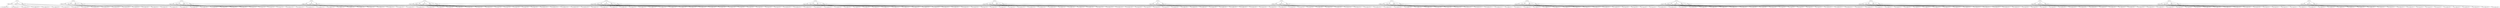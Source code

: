 strict digraph  {
"(0, 2)";
"down__(0, 2)";
"(1, 2)__down__(0, 2)";
"(0, 3)__down__(0, 2)";
"(0, 2)__down__(0, 2)";
"right__(0, 2)";
"(1, 2)__right__(0, 2)";
"(0, 3)__right__(0, 2)";
"(0, 2)__right__(0, 2)";
"stay__(0, 2)";
"(1, 2)__stay__(0, 2)";
"(0, 3)__stay__(0, 2)";
"(0, 2)__stay__(0, 2)";
"(0, 3)";
"down__(0, 3)";
"(1, 3)__down__(0, 3)";
"(0, 2)__down__(0, 3)";
"(0, 4)__down__(0, 3)";
"(0, 3)__down__(0, 3)";
"left__(0, 3)";
"(1, 3)__left__(0, 3)";
"(0, 2)__left__(0, 3)";
"(0, 4)__left__(0, 3)";
"(0, 3)__left__(0, 3)";
"right__(0, 3)";
"(1, 3)__right__(0, 3)";
"(0, 2)__right__(0, 3)";
"(0, 4)__right__(0, 3)";
"(0, 3)__right__(0, 3)";
"stay__(0, 3)";
"(1, 3)__stay__(0, 3)";
"(0, 2)__stay__(0, 3)";
"(0, 4)__stay__(0, 3)";
"(0, 3)__stay__(0, 3)";
"(1, 2)";
"up__(1, 2)";
"(0, 2)__up__(1, 2)";
"(2, 2)__up__(1, 2)";
"(1, 3)__up__(1, 2)";
"(1, 2)__up__(1, 2)";
"down__(1, 2)";
"(0, 2)__down__(1, 2)";
"(2, 2)__down__(1, 2)";
"(1, 3)__down__(1, 2)";
"(1, 2)__down__(1, 2)";
"right__(1, 2)";
"(0, 2)__right__(1, 2)";
"(2, 2)__right__(1, 2)";
"(1, 3)__right__(1, 2)";
"(1, 2)__right__(1, 2)";
"stay__(1, 2)";
"(0, 2)__stay__(1, 2)";
"(2, 2)__stay__(1, 2)";
"(1, 3)__stay__(1, 2)";
"(1, 2)__stay__(1, 2)";
"(0, 4)";
"down__(0, 4)";
"(1, 4)__down__(0, 4)";
"(0, 3)__down__(0, 4)";
"(0, 4)__down__(0, 4)";
"left__(0, 4)";
"(1, 4)__left__(0, 4)";
"(0, 3)__left__(0, 4)";
"(0, 4)__left__(0, 4)";
"stay__(0, 4)";
"(1, 4)__stay__(0, 4)";
"(0, 3)__stay__(0, 4)";
"(0, 4)__stay__(0, 4)";
"(1, 3)";
"up__(1, 3)";
"(0, 3)__up__(1, 3)";
"(2, 3)__up__(1, 3)";
"(1, 2)__up__(1, 3)";
"(1, 4)__up__(1, 3)";
"(1, 3)__up__(1, 3)";
"down__(1, 3)";
"(0, 3)__down__(1, 3)";
"(2, 3)__down__(1, 3)";
"(1, 2)__down__(1, 3)";
"(1, 4)__down__(1, 3)";
"(1, 3)__down__(1, 3)";
"left__(1, 3)";
"(0, 3)__left__(1, 3)";
"(2, 3)__left__(1, 3)";
"(1, 2)__left__(1, 3)";
"(1, 4)__left__(1, 3)";
"(1, 3)__left__(1, 3)";
"right__(1, 3)";
"(0, 3)__right__(1, 3)";
"(2, 3)__right__(1, 3)";
"(1, 2)__right__(1, 3)";
"(1, 4)__right__(1, 3)";
"(1, 3)__right__(1, 3)";
"stay__(1, 3)";
"(0, 3)__stay__(1, 3)";
"(2, 3)__stay__(1, 3)";
"(1, 2)__stay__(1, 3)";
"(1, 4)__stay__(1, 3)";
"(1, 3)__stay__(1, 3)";
"(2, 2)";
"up__(2, 2)";
"(1, 2)__up__(2, 2)";
"(3, 2)__up__(2, 2)";
"(2, 1)__up__(2, 2)";
"(2, 3)__up__(2, 2)";
"(2, 2)__up__(2, 2)";
"down__(2, 2)";
"(1, 2)__down__(2, 2)";
"(3, 2)__down__(2, 2)";
"(2, 1)__down__(2, 2)";
"(2, 3)__down__(2, 2)";
"(2, 2)__down__(2, 2)";
"left__(2, 2)";
"(1, 2)__left__(2, 2)";
"(3, 2)__left__(2, 2)";
"(2, 1)__left__(2, 2)";
"(2, 3)__left__(2, 2)";
"(2, 2)__left__(2, 2)";
"right__(2, 2)";
"(1, 2)__right__(2, 2)";
"(3, 2)__right__(2, 2)";
"(2, 1)__right__(2, 2)";
"(2, 3)__right__(2, 2)";
"(2, 2)__right__(2, 2)";
"stay__(2, 2)";
"(1, 2)__stay__(2, 2)";
"(3, 2)__stay__(2, 2)";
"(2, 1)__stay__(2, 2)";
"(2, 3)__stay__(2, 2)";
"(2, 2)__stay__(2, 2)";
"(1, 4)";
"up__(1, 4)";
"(0, 4)__up__(1, 4)";
"(2, 4)__up__(1, 4)";
"(1, 3)__up__(1, 4)";
"(1, 4)__up__(1, 4)";
"down__(1, 4)";
"(0, 4)__down__(1, 4)";
"(2, 4)__down__(1, 4)";
"(1, 3)__down__(1, 4)";
"(1, 4)__down__(1, 4)";
"left__(1, 4)";
"(0, 4)__left__(1, 4)";
"(2, 4)__left__(1, 4)";
"(1, 3)__left__(1, 4)";
"(1, 4)__left__(1, 4)";
"stay__(1, 4)";
"(0, 4)__stay__(1, 4)";
"(2, 4)__stay__(1, 4)";
"(1, 3)__stay__(1, 4)";
"(1, 4)__stay__(1, 4)";
"(2, 3)";
"up__(2, 3)";
"(1, 3)__up__(2, 3)";
"(2, 2)__up__(2, 3)";
"(2, 4)__up__(2, 3)";
"(2, 3)__up__(2, 3)";
"left__(2, 3)";
"(1, 3)__left__(2, 3)";
"(2, 2)__left__(2, 3)";
"(2, 4)__left__(2, 3)";
"(2, 3)__left__(2, 3)";
"right__(2, 3)";
"(1, 3)__right__(2, 3)";
"(2, 2)__right__(2, 3)";
"(2, 4)__right__(2, 3)";
"(2, 3)__right__(2, 3)";
"stay__(2, 3)";
"(1, 3)__stay__(2, 3)";
"(2, 2)__stay__(2, 3)";
"(2, 4)__stay__(2, 3)";
"(2, 3)__stay__(2, 3)";
"(2, 4)";
"up__(2, 4)";
"(1, 4)__up__(2, 4)";
"(2, 3)__up__(2, 4)";
"(2, 4)__up__(2, 4)";
"left__(2, 4)";
"(1, 4)__left__(2, 4)";
"(2, 3)__left__(2, 4)";
"(2, 4)__left__(2, 4)";
"stay__(2, 4)";
"(1, 4)__stay__(2, 4)";
"(2, 3)__stay__(2, 4)";
"(2, 4)__stay__(2, 4)";
"(2, 0)";
"down__(2, 0)";
"(3, 0)__down__(2, 0)";
"(2, 1)__down__(2, 0)";
"(2, 0)__down__(2, 0)";
"right__(2, 0)";
"(3, 0)__right__(2, 0)";
"(2, 1)__right__(2, 0)";
"(2, 0)__right__(2, 0)";
"stay__(2, 0)";
"(3, 0)__stay__(2, 0)";
"(2, 1)__stay__(2, 0)";
"(2, 0)__stay__(2, 0)";
"(2, 1)";
"down__(2, 1)";
"(3, 1)__down__(2, 1)";
"(2, 0)__down__(2, 1)";
"(2, 2)__down__(2, 1)";
"(2, 1)__down__(2, 1)";
"left__(2, 1)";
"(3, 1)__left__(2, 1)";
"(2, 0)__left__(2, 1)";
"(2, 2)__left__(2, 1)";
"(2, 1)__left__(2, 1)";
"right__(2, 1)";
"(3, 1)__right__(2, 1)";
"(2, 0)__right__(2, 1)";
"(2, 2)__right__(2, 1)";
"(2, 1)__right__(2, 1)";
"stay__(2, 1)";
"(3, 1)__stay__(2, 1)";
"(2, 0)__stay__(2, 1)";
"(2, 2)__stay__(2, 1)";
"(2, 1)__stay__(2, 1)";
"(3, 0)";
"up__(3, 0)";
"(2, 0)__up__(3, 0)";
"(4, 0)__up__(3, 0)";
"(3, 1)__up__(3, 0)";
"(3, 0)__up__(3, 0)";
"down__(3, 0)";
"(2, 0)__down__(3, 0)";
"(4, 0)__down__(3, 0)";
"(3, 1)__down__(3, 0)";
"(3, 0)__down__(3, 0)";
"right__(3, 0)";
"(2, 0)__right__(3, 0)";
"(4, 0)__right__(3, 0)";
"(3, 1)__right__(3, 0)";
"(3, 0)__right__(3, 0)";
"stay__(3, 0)";
"(2, 0)__stay__(3, 0)";
"(4, 0)__stay__(3, 0)";
"(3, 1)__stay__(3, 0)";
"(3, 0)__stay__(3, 0)";
"(3, 1)";
"up__(3, 1)";
"(2, 1)__up__(3, 1)";
"(4, 1)__up__(3, 1)";
"(3, 0)__up__(3, 1)";
"(3, 2)__up__(3, 1)";
"(3, 1)__up__(3, 1)";
"down__(3, 1)";
"(2, 1)__down__(3, 1)";
"(4, 1)__down__(3, 1)";
"(3, 0)__down__(3, 1)";
"(3, 2)__down__(3, 1)";
"(3, 1)__down__(3, 1)";
"left__(3, 1)";
"(2, 1)__left__(3, 1)";
"(4, 1)__left__(3, 1)";
"(3, 0)__left__(3, 1)";
"(3, 2)__left__(3, 1)";
"(3, 1)__left__(3, 1)";
"right__(3, 1)";
"(2, 1)__right__(3, 1)";
"(4, 1)__right__(3, 1)";
"(3, 0)__right__(3, 1)";
"(3, 2)__right__(3, 1)";
"(3, 1)__right__(3, 1)";
"stay__(3, 1)";
"(2, 1)__stay__(3, 1)";
"(4, 1)__stay__(3, 1)";
"(3, 0)__stay__(3, 1)";
"(3, 2)__stay__(3, 1)";
"(3, 1)__stay__(3, 1)";
"(3, 2)";
"up__(3, 2)";
"(2, 2)__up__(3, 2)";
"(4, 2)__up__(3, 2)";
"(3, 1)__up__(3, 2)";
"(3, 2)__up__(3, 2)";
"down__(3, 2)";
"(2, 2)__down__(3, 2)";
"(4, 2)__down__(3, 2)";
"(3, 1)__down__(3, 2)";
"(3, 2)__down__(3, 2)";
"left__(3, 2)";
"(2, 2)__left__(3, 2)";
"(4, 2)__left__(3, 2)";
"(3, 1)__left__(3, 2)";
"(3, 2)__left__(3, 2)";
"stay__(3, 2)";
"(2, 2)__stay__(3, 2)";
"(4, 2)__stay__(3, 2)";
"(3, 1)__stay__(3, 2)";
"(3, 2)__stay__(3, 2)";
"(4, 0)";
"up__(4, 0)";
"(3, 0)__up__(4, 0)";
"(4, 1)__up__(4, 0)";
"(4, 0)__up__(4, 0)";
"right__(4, 0)";
"(3, 0)__right__(4, 0)";
"(4, 1)__right__(4, 0)";
"(4, 0)__right__(4, 0)";
"stay__(4, 0)";
"(3, 0)__stay__(4, 0)";
"(4, 1)__stay__(4, 0)";
"(4, 0)__stay__(4, 0)";
"(4, 1)";
"up__(4, 1)";
"(3, 1)__up__(4, 1)";
"(4, 0)__up__(4, 1)";
"(4, 2)__up__(4, 1)";
"(4, 1)__up__(4, 1)";
"left__(4, 1)";
"(3, 1)__left__(4, 1)";
"(4, 0)__left__(4, 1)";
"(4, 2)__left__(4, 1)";
"(4, 1)__left__(4, 1)";
"right__(4, 1)";
"(3, 1)__right__(4, 1)";
"(4, 0)__right__(4, 1)";
"(4, 2)__right__(4, 1)";
"(4, 1)__right__(4, 1)";
"stay__(4, 1)";
"(3, 1)__stay__(4, 1)";
"(4, 0)__stay__(4, 1)";
"(4, 2)__stay__(4, 1)";
"(4, 1)__stay__(4, 1)";
"(4, 2)";
"up__(4, 2)";
"(3, 2)__up__(4, 2)";
"(4, 1)__up__(4, 2)";
"(4, 2)__up__(4, 2)";
"left__(4, 2)";
"(3, 2)__left__(4, 2)";
"(4, 1)__left__(4, 2)";
"(4, 2)__left__(4, 2)";
"stay__(4, 2)";
"(3, 2)__stay__(4, 2)";
"(4, 1)__stay__(4, 2)";
"(4, 2)__stay__(4, 2)";
"(0, 2)" -> "down__(0, 2)";
"(0, 2)" -> "right__(0, 2)";
"(0, 2)" -> "stay__(0, 2)";
"down__(0, 2)" -> "(1, 2)__down__(0, 2)"  [weight="0.8666666666666667"];
"down__(0, 2)" -> "(0, 3)__down__(0, 2)"  [weight="0.06666666666666667"];
"down__(0, 2)" -> "(0, 2)__down__(0, 2)"  [weight="0.06666666666666667"];
"right__(0, 2)" -> "(1, 2)__right__(0, 2)"  [weight="0.06666666666666667"];
"right__(0, 2)" -> "(0, 3)__right__(0, 2)"  [weight="0.8666666666666667"];
"right__(0, 2)" -> "(0, 2)__right__(0, 2)"  [weight="0.06666666666666667"];
"stay__(0, 2)" -> "(1, 2)__stay__(0, 2)"  [weight="0.06666666666666667"];
"stay__(0, 2)" -> "(0, 3)__stay__(0, 2)"  [weight="0.06666666666666667"];
"stay__(0, 2)" -> "(0, 2)__stay__(0, 2)"  [weight="0.8666666666666667"];
"(0, 3)" -> "down__(0, 3)";
"(0, 3)" -> "left__(0, 3)";
"(0, 3)" -> "right__(0, 3)";
"(0, 3)" -> "stay__(0, 3)";
"down__(0, 3)" -> "(1, 3)__down__(0, 3)"  [weight="0.85"];
"down__(0, 3)" -> "(0, 2)__down__(0, 3)"  [weight="0.05"];
"down__(0, 3)" -> "(0, 4)__down__(0, 3)"  [weight="0.05"];
"down__(0, 3)" -> "(0, 3)__down__(0, 3)"  [weight="0.05"];
"left__(0, 3)" -> "(1, 3)__left__(0, 3)"  [weight="0.05"];
"left__(0, 3)" -> "(0, 2)__left__(0, 3)"  [weight="0.85"];
"left__(0, 3)" -> "(0, 4)__left__(0, 3)"  [weight="0.05"];
"left__(0, 3)" -> "(0, 3)__left__(0, 3)"  [weight="0.05"];
"right__(0, 3)" -> "(1, 3)__right__(0, 3)"  [weight="0.05"];
"right__(0, 3)" -> "(0, 2)__right__(0, 3)"  [weight="0.05"];
"right__(0, 3)" -> "(0, 4)__right__(0, 3)"  [weight="0.85"];
"right__(0, 3)" -> "(0, 3)__right__(0, 3)"  [weight="0.05"];
"stay__(0, 3)" -> "(1, 3)__stay__(0, 3)"  [weight="0.05"];
"stay__(0, 3)" -> "(0, 2)__stay__(0, 3)"  [weight="0.05"];
"stay__(0, 3)" -> "(0, 4)__stay__(0, 3)"  [weight="0.05"];
"stay__(0, 3)" -> "(0, 3)__stay__(0, 3)"  [weight="0.85"];
"(1, 2)" -> "up__(1, 2)";
"(1, 2)" -> "down__(1, 2)";
"(1, 2)" -> "right__(1, 2)";
"(1, 2)" -> "stay__(1, 2)";
"up__(1, 2)" -> "(0, 2)__up__(1, 2)"  [weight="0.85"];
"up__(1, 2)" -> "(2, 2)__up__(1, 2)"  [weight="0.05"];
"up__(1, 2)" -> "(1, 3)__up__(1, 2)"  [weight="0.05"];
"up__(1, 2)" -> "(1, 2)__up__(1, 2)"  [weight="0.05"];
"down__(1, 2)" -> "(0, 2)__down__(1, 2)"  [weight="0.05"];
"down__(1, 2)" -> "(2, 2)__down__(1, 2)"  [weight="0.85"];
"down__(1, 2)" -> "(1, 3)__down__(1, 2)"  [weight="0.05"];
"down__(1, 2)" -> "(1, 2)__down__(1, 2)"  [weight="0.05"];
"right__(1, 2)" -> "(0, 2)__right__(1, 2)"  [weight="0.05"];
"right__(1, 2)" -> "(2, 2)__right__(1, 2)"  [weight="0.05"];
"right__(1, 2)" -> "(1, 3)__right__(1, 2)"  [weight="0.85"];
"right__(1, 2)" -> "(1, 2)__right__(1, 2)"  [weight="0.05"];
"stay__(1, 2)" -> "(0, 2)__stay__(1, 2)"  [weight="0.05"];
"stay__(1, 2)" -> "(2, 2)__stay__(1, 2)"  [weight="0.05"];
"stay__(1, 2)" -> "(1, 3)__stay__(1, 2)"  [weight="0.05"];
"stay__(1, 2)" -> "(1, 2)__stay__(1, 2)"  [weight="0.85"];
"(0, 4)" -> "down__(0, 4)";
"(0, 4)" -> "left__(0, 4)";
"(0, 4)" -> "stay__(0, 4)";
"down__(0, 4)" -> "(1, 4)__down__(0, 4)"  [weight="0.8666666666666667"];
"down__(0, 4)" -> "(0, 3)__down__(0, 4)"  [weight="0.06666666666666667"];
"down__(0, 4)" -> "(0, 4)__down__(0, 4)"  [weight="0.06666666666666667"];
"left__(0, 4)" -> "(1, 4)__left__(0, 4)"  [weight="0.06666666666666667"];
"left__(0, 4)" -> "(0, 3)__left__(0, 4)"  [weight="0.8666666666666667"];
"left__(0, 4)" -> "(0, 4)__left__(0, 4)"  [weight="0.06666666666666667"];
"stay__(0, 4)" -> "(1, 4)__stay__(0, 4)"  [weight="0.06666666666666667"];
"stay__(0, 4)" -> "(0, 3)__stay__(0, 4)"  [weight="0.06666666666666667"];
"stay__(0, 4)" -> "(0, 4)__stay__(0, 4)"  [weight="0.8666666666666667"];
"(1, 3)" -> "up__(1, 3)";
"(1, 3)" -> "down__(1, 3)";
"(1, 3)" -> "left__(1, 3)";
"(1, 3)" -> "right__(1, 3)";
"(1, 3)" -> "stay__(1, 3)";
"up__(1, 3)" -> "(0, 3)__up__(1, 3)"  [weight="0.84"];
"up__(1, 3)" -> "(2, 3)__up__(1, 3)"  [weight="0.04"];
"up__(1, 3)" -> "(1, 2)__up__(1, 3)"  [weight="0.04"];
"up__(1, 3)" -> "(1, 4)__up__(1, 3)"  [weight="0.04"];
"up__(1, 3)" -> "(1, 3)__up__(1, 3)"  [weight="0.04"];
"down__(1, 3)" -> "(0, 3)__down__(1, 3)"  [weight="0.04"];
"down__(1, 3)" -> "(2, 3)__down__(1, 3)"  [weight="0.84"];
"down__(1, 3)" -> "(1, 2)__down__(1, 3)"  [weight="0.04"];
"down__(1, 3)" -> "(1, 4)__down__(1, 3)"  [weight="0.04"];
"down__(1, 3)" -> "(1, 3)__down__(1, 3)"  [weight="0.04"];
"left__(1, 3)" -> "(0, 3)__left__(1, 3)"  [weight="0.04"];
"left__(1, 3)" -> "(2, 3)__left__(1, 3)"  [weight="0.04"];
"left__(1, 3)" -> "(1, 2)__left__(1, 3)"  [weight="0.84"];
"left__(1, 3)" -> "(1, 4)__left__(1, 3)"  [weight="0.04"];
"left__(1, 3)" -> "(1, 3)__left__(1, 3)"  [weight="0.04"];
"right__(1, 3)" -> "(0, 3)__right__(1, 3)"  [weight="0.04"];
"right__(1, 3)" -> "(2, 3)__right__(1, 3)"  [weight="0.04"];
"right__(1, 3)" -> "(1, 2)__right__(1, 3)"  [weight="0.04"];
"right__(1, 3)" -> "(1, 4)__right__(1, 3)"  [weight="0.84"];
"right__(1, 3)" -> "(1, 3)__right__(1, 3)"  [weight="0.04"];
"stay__(1, 3)" -> "(0, 3)__stay__(1, 3)"  [weight="0.04"];
"stay__(1, 3)" -> "(2, 3)__stay__(1, 3)"  [weight="0.04"];
"stay__(1, 3)" -> "(1, 2)__stay__(1, 3)"  [weight="0.04"];
"stay__(1, 3)" -> "(1, 4)__stay__(1, 3)"  [weight="0.04"];
"stay__(1, 3)" -> "(1, 3)__stay__(1, 3)"  [weight="0.84"];
"(2, 2)" -> "up__(2, 2)";
"(2, 2)" -> "down__(2, 2)";
"(2, 2)" -> "left__(2, 2)";
"(2, 2)" -> "right__(2, 2)";
"(2, 2)" -> "stay__(2, 2)";
"up__(2, 2)" -> "(1, 2)__up__(2, 2)"  [weight="0.84"];
"up__(2, 2)" -> "(3, 2)__up__(2, 2)"  [weight="0.04"];
"up__(2, 2)" -> "(2, 1)__up__(2, 2)"  [weight="0.04"];
"up__(2, 2)" -> "(2, 3)__up__(2, 2)"  [weight="0.04"];
"up__(2, 2)" -> "(2, 2)__up__(2, 2)"  [weight="0.04"];
"down__(2, 2)" -> "(1, 2)__down__(2, 2)"  [weight="0.04"];
"down__(2, 2)" -> "(3, 2)__down__(2, 2)"  [weight="0.84"];
"down__(2, 2)" -> "(2, 1)__down__(2, 2)"  [weight="0.04"];
"down__(2, 2)" -> "(2, 3)__down__(2, 2)"  [weight="0.04"];
"down__(2, 2)" -> "(2, 2)__down__(2, 2)"  [weight="0.04"];
"left__(2, 2)" -> "(1, 2)__left__(2, 2)"  [weight="0.04"];
"left__(2, 2)" -> "(3, 2)__left__(2, 2)"  [weight="0.04"];
"left__(2, 2)" -> "(2, 1)__left__(2, 2)"  [weight="0.84"];
"left__(2, 2)" -> "(2, 3)__left__(2, 2)"  [weight="0.04"];
"left__(2, 2)" -> "(2, 2)__left__(2, 2)"  [weight="0.04"];
"right__(2, 2)" -> "(1, 2)__right__(2, 2)"  [weight="0.04"];
"right__(2, 2)" -> "(3, 2)__right__(2, 2)"  [weight="0.04"];
"right__(2, 2)" -> "(2, 1)__right__(2, 2)"  [weight="0.04"];
"right__(2, 2)" -> "(2, 3)__right__(2, 2)"  [weight="0.84"];
"right__(2, 2)" -> "(2, 2)__right__(2, 2)"  [weight="0.04"];
"stay__(2, 2)" -> "(1, 2)__stay__(2, 2)"  [weight="0.04"];
"stay__(2, 2)" -> "(3, 2)__stay__(2, 2)"  [weight="0.04"];
"stay__(2, 2)" -> "(2, 1)__stay__(2, 2)"  [weight="0.04"];
"stay__(2, 2)" -> "(2, 3)__stay__(2, 2)"  [weight="0.04"];
"stay__(2, 2)" -> "(2, 2)__stay__(2, 2)"  [weight="0.84"];
"(1, 4)" -> "up__(1, 4)";
"(1, 4)" -> "down__(1, 4)";
"(1, 4)" -> "left__(1, 4)";
"(1, 4)" -> "stay__(1, 4)";
"up__(1, 4)" -> "(0, 4)__up__(1, 4)"  [weight="0.85"];
"up__(1, 4)" -> "(2, 4)__up__(1, 4)"  [weight="0.05"];
"up__(1, 4)" -> "(1, 3)__up__(1, 4)"  [weight="0.05"];
"up__(1, 4)" -> "(1, 4)__up__(1, 4)"  [weight="0.05"];
"down__(1, 4)" -> "(0, 4)__down__(1, 4)"  [weight="0.05"];
"down__(1, 4)" -> "(2, 4)__down__(1, 4)"  [weight="0.85"];
"down__(1, 4)" -> "(1, 3)__down__(1, 4)"  [weight="0.05"];
"down__(1, 4)" -> "(1, 4)__down__(1, 4)"  [weight="0.05"];
"left__(1, 4)" -> "(0, 4)__left__(1, 4)"  [weight="0.05"];
"left__(1, 4)" -> "(2, 4)__left__(1, 4)"  [weight="0.05"];
"left__(1, 4)" -> "(1, 3)__left__(1, 4)"  [weight="0.85"];
"left__(1, 4)" -> "(1, 4)__left__(1, 4)"  [weight="0.05"];
"stay__(1, 4)" -> "(0, 4)__stay__(1, 4)"  [weight="0.05"];
"stay__(1, 4)" -> "(2, 4)__stay__(1, 4)"  [weight="0.05"];
"stay__(1, 4)" -> "(1, 3)__stay__(1, 4)"  [weight="0.05"];
"stay__(1, 4)" -> "(1, 4)__stay__(1, 4)"  [weight="0.85"];
"(2, 3)" -> "up__(2, 3)";
"(2, 3)" -> "left__(2, 3)";
"(2, 3)" -> "right__(2, 3)";
"(2, 3)" -> "stay__(2, 3)";
"up__(2, 3)" -> "(1, 3)__up__(2, 3)"  [weight="0.85"];
"up__(2, 3)" -> "(2, 2)__up__(2, 3)"  [weight="0.05"];
"up__(2, 3)" -> "(2, 4)__up__(2, 3)"  [weight="0.05"];
"up__(2, 3)" -> "(2, 3)__up__(2, 3)"  [weight="0.05"];
"left__(2, 3)" -> "(1, 3)__left__(2, 3)"  [weight="0.05"];
"left__(2, 3)" -> "(2, 2)__left__(2, 3)"  [weight="0.85"];
"left__(2, 3)" -> "(2, 4)__left__(2, 3)"  [weight="0.05"];
"left__(2, 3)" -> "(2, 3)__left__(2, 3)"  [weight="0.05"];
"right__(2, 3)" -> "(1, 3)__right__(2, 3)"  [weight="0.05"];
"right__(2, 3)" -> "(2, 2)__right__(2, 3)"  [weight="0.05"];
"right__(2, 3)" -> "(2, 4)__right__(2, 3)"  [weight="0.85"];
"right__(2, 3)" -> "(2, 3)__right__(2, 3)"  [weight="0.05"];
"stay__(2, 3)" -> "(1, 3)__stay__(2, 3)"  [weight="0.05"];
"stay__(2, 3)" -> "(2, 2)__stay__(2, 3)"  [weight="0.05"];
"stay__(2, 3)" -> "(2, 4)__stay__(2, 3)"  [weight="0.05"];
"stay__(2, 3)" -> "(2, 3)__stay__(2, 3)"  [weight="0.85"];
"(2, 4)" -> "up__(2, 4)";
"(2, 4)" -> "left__(2, 4)";
"(2, 4)" -> "stay__(2, 4)";
"up__(2, 4)" -> "(1, 4)__up__(2, 4)"  [weight="0.8666666666666667"];
"up__(2, 4)" -> "(2, 3)__up__(2, 4)"  [weight="0.06666666666666667"];
"up__(2, 4)" -> "(2, 4)__up__(2, 4)"  [weight="0.06666666666666667"];
"left__(2, 4)" -> "(1, 4)__left__(2, 4)"  [weight="0.06666666666666667"];
"left__(2, 4)" -> "(2, 3)__left__(2, 4)"  [weight="0.8666666666666667"];
"left__(2, 4)" -> "(2, 4)__left__(2, 4)"  [weight="0.06666666666666667"];
"stay__(2, 4)" -> "(1, 4)__stay__(2, 4)"  [weight="0.06666666666666667"];
"stay__(2, 4)" -> "(2, 3)__stay__(2, 4)"  [weight="0.06666666666666667"];
"stay__(2, 4)" -> "(2, 4)__stay__(2, 4)"  [weight="0.8666666666666667"];
"(2, 0)" -> "down__(2, 0)";
"(2, 0)" -> "right__(2, 0)";
"(2, 0)" -> "stay__(2, 0)";
"down__(2, 0)" -> "(3, 0)__down__(2, 0)"  [weight="0.8666666666666667"];
"down__(2, 0)" -> "(2, 1)__down__(2, 0)"  [weight="0.06666666666666667"];
"down__(2, 0)" -> "(2, 0)__down__(2, 0)"  [weight="0.06666666666666667"];
"right__(2, 0)" -> "(3, 0)__right__(2, 0)"  [weight="0.06666666666666667"];
"right__(2, 0)" -> "(2, 1)__right__(2, 0)"  [weight="0.8666666666666667"];
"right__(2, 0)" -> "(2, 0)__right__(2, 0)"  [weight="0.06666666666666667"];
"stay__(2, 0)" -> "(3, 0)__stay__(2, 0)"  [weight="0.06666666666666667"];
"stay__(2, 0)" -> "(2, 1)__stay__(2, 0)"  [weight="0.06666666666666667"];
"stay__(2, 0)" -> "(2, 0)__stay__(2, 0)"  [weight="0.8666666666666667"];
"(2, 1)" -> "down__(2, 1)";
"(2, 1)" -> "left__(2, 1)";
"(2, 1)" -> "right__(2, 1)";
"(2, 1)" -> "stay__(2, 1)";
"down__(2, 1)" -> "(3, 1)__down__(2, 1)"  [weight="0.85"];
"down__(2, 1)" -> "(2, 0)__down__(2, 1)"  [weight="0.05"];
"down__(2, 1)" -> "(2, 2)__down__(2, 1)"  [weight="0.05"];
"down__(2, 1)" -> "(2, 1)__down__(2, 1)"  [weight="0.05"];
"left__(2, 1)" -> "(3, 1)__left__(2, 1)"  [weight="0.05"];
"left__(2, 1)" -> "(2, 0)__left__(2, 1)"  [weight="0.85"];
"left__(2, 1)" -> "(2, 2)__left__(2, 1)"  [weight="0.05"];
"left__(2, 1)" -> "(2, 1)__left__(2, 1)"  [weight="0.05"];
"right__(2, 1)" -> "(3, 1)__right__(2, 1)"  [weight="0.05"];
"right__(2, 1)" -> "(2, 0)__right__(2, 1)"  [weight="0.05"];
"right__(2, 1)" -> "(2, 2)__right__(2, 1)"  [weight="0.85"];
"right__(2, 1)" -> "(2, 1)__right__(2, 1)"  [weight="0.05"];
"stay__(2, 1)" -> "(3, 1)__stay__(2, 1)"  [weight="0.05"];
"stay__(2, 1)" -> "(2, 0)__stay__(2, 1)"  [weight="0.05"];
"stay__(2, 1)" -> "(2, 2)__stay__(2, 1)"  [weight="0.05"];
"stay__(2, 1)" -> "(2, 1)__stay__(2, 1)"  [weight="0.85"];
"(3, 0)" -> "up__(3, 0)";
"(3, 0)" -> "down__(3, 0)";
"(3, 0)" -> "right__(3, 0)";
"(3, 0)" -> "stay__(3, 0)";
"up__(3, 0)" -> "(2, 0)__up__(3, 0)"  [weight="0.85"];
"up__(3, 0)" -> "(4, 0)__up__(3, 0)"  [weight="0.05"];
"up__(3, 0)" -> "(3, 1)__up__(3, 0)"  [weight="0.05"];
"up__(3, 0)" -> "(3, 0)__up__(3, 0)"  [weight="0.05"];
"down__(3, 0)" -> "(2, 0)__down__(3, 0)"  [weight="0.05"];
"down__(3, 0)" -> "(4, 0)__down__(3, 0)"  [weight="0.85"];
"down__(3, 0)" -> "(3, 1)__down__(3, 0)"  [weight="0.05"];
"down__(3, 0)" -> "(3, 0)__down__(3, 0)"  [weight="0.05"];
"right__(3, 0)" -> "(2, 0)__right__(3, 0)"  [weight="0.05"];
"right__(3, 0)" -> "(4, 0)__right__(3, 0)"  [weight="0.05"];
"right__(3, 0)" -> "(3, 1)__right__(3, 0)"  [weight="0.85"];
"right__(3, 0)" -> "(3, 0)__right__(3, 0)"  [weight="0.05"];
"stay__(3, 0)" -> "(2, 0)__stay__(3, 0)"  [weight="0.05"];
"stay__(3, 0)" -> "(4, 0)__stay__(3, 0)"  [weight="0.05"];
"stay__(3, 0)" -> "(3, 1)__stay__(3, 0)"  [weight="0.05"];
"stay__(3, 0)" -> "(3, 0)__stay__(3, 0)"  [weight="0.85"];
"(3, 1)" -> "up__(3, 1)";
"(3, 1)" -> "down__(3, 1)";
"(3, 1)" -> "left__(3, 1)";
"(3, 1)" -> "right__(3, 1)";
"(3, 1)" -> "stay__(3, 1)";
"up__(3, 1)" -> "(2, 1)__up__(3, 1)"  [weight="0.84"];
"up__(3, 1)" -> "(4, 1)__up__(3, 1)"  [weight="0.04"];
"up__(3, 1)" -> "(3, 0)__up__(3, 1)"  [weight="0.04"];
"up__(3, 1)" -> "(3, 2)__up__(3, 1)"  [weight="0.04"];
"up__(3, 1)" -> "(3, 1)__up__(3, 1)"  [weight="0.04"];
"down__(3, 1)" -> "(2, 1)__down__(3, 1)"  [weight="0.04"];
"down__(3, 1)" -> "(4, 1)__down__(3, 1)"  [weight="0.84"];
"down__(3, 1)" -> "(3, 0)__down__(3, 1)"  [weight="0.04"];
"down__(3, 1)" -> "(3, 2)__down__(3, 1)"  [weight="0.04"];
"down__(3, 1)" -> "(3, 1)__down__(3, 1)"  [weight="0.04"];
"left__(3, 1)" -> "(2, 1)__left__(3, 1)"  [weight="0.04"];
"left__(3, 1)" -> "(4, 1)__left__(3, 1)"  [weight="0.04"];
"left__(3, 1)" -> "(3, 0)__left__(3, 1)"  [weight="0.84"];
"left__(3, 1)" -> "(3, 2)__left__(3, 1)"  [weight="0.04"];
"left__(3, 1)" -> "(3, 1)__left__(3, 1)"  [weight="0.04"];
"right__(3, 1)" -> "(2, 1)__right__(3, 1)"  [weight="0.04"];
"right__(3, 1)" -> "(4, 1)__right__(3, 1)"  [weight="0.04"];
"right__(3, 1)" -> "(3, 0)__right__(3, 1)"  [weight="0.04"];
"right__(3, 1)" -> "(3, 2)__right__(3, 1)"  [weight="0.84"];
"right__(3, 1)" -> "(3, 1)__right__(3, 1)"  [weight="0.04"];
"stay__(3, 1)" -> "(2, 1)__stay__(3, 1)"  [weight="0.04"];
"stay__(3, 1)" -> "(4, 1)__stay__(3, 1)"  [weight="0.04"];
"stay__(3, 1)" -> "(3, 0)__stay__(3, 1)"  [weight="0.04"];
"stay__(3, 1)" -> "(3, 2)__stay__(3, 1)"  [weight="0.04"];
"stay__(3, 1)" -> "(3, 1)__stay__(3, 1)"  [weight="0.84"];
"(3, 2)" -> "up__(3, 2)";
"(3, 2)" -> "down__(3, 2)";
"(3, 2)" -> "left__(3, 2)";
"(3, 2)" -> "stay__(3, 2)";
"up__(3, 2)" -> "(2, 2)__up__(3, 2)"  [weight="0.85"];
"up__(3, 2)" -> "(4, 2)__up__(3, 2)"  [weight="0.05"];
"up__(3, 2)" -> "(3, 1)__up__(3, 2)"  [weight="0.05"];
"up__(3, 2)" -> "(3, 2)__up__(3, 2)"  [weight="0.05"];
"down__(3, 2)" -> "(2, 2)__down__(3, 2)"  [weight="0.05"];
"down__(3, 2)" -> "(4, 2)__down__(3, 2)"  [weight="0.85"];
"down__(3, 2)" -> "(3, 1)__down__(3, 2)"  [weight="0.05"];
"down__(3, 2)" -> "(3, 2)__down__(3, 2)"  [weight="0.05"];
"left__(3, 2)" -> "(2, 2)__left__(3, 2)"  [weight="0.05"];
"left__(3, 2)" -> "(4, 2)__left__(3, 2)"  [weight="0.05"];
"left__(3, 2)" -> "(3, 1)__left__(3, 2)"  [weight="0.85"];
"left__(3, 2)" -> "(3, 2)__left__(3, 2)"  [weight="0.05"];
"stay__(3, 2)" -> "(2, 2)__stay__(3, 2)"  [weight="0.05"];
"stay__(3, 2)" -> "(4, 2)__stay__(3, 2)"  [weight="0.05"];
"stay__(3, 2)" -> "(3, 1)__stay__(3, 2)"  [weight="0.05"];
"stay__(3, 2)" -> "(3, 2)__stay__(3, 2)"  [weight="0.85"];
"(4, 0)" -> "up__(4, 0)";
"(4, 0)" -> "right__(4, 0)";
"(4, 0)" -> "stay__(4, 0)";
"up__(4, 0)" -> "(3, 0)__up__(4, 0)"  [weight="0.8666666666666667"];
"up__(4, 0)" -> "(4, 1)__up__(4, 0)"  [weight="0.06666666666666667"];
"up__(4, 0)" -> "(4, 0)__up__(4, 0)"  [weight="0.06666666666666667"];
"right__(4, 0)" -> "(3, 0)__right__(4, 0)"  [weight="0.06666666666666667"];
"right__(4, 0)" -> "(4, 1)__right__(4, 0)"  [weight="0.8666666666666667"];
"right__(4, 0)" -> "(4, 0)__right__(4, 0)"  [weight="0.06666666666666667"];
"stay__(4, 0)" -> "(3, 0)__stay__(4, 0)"  [weight="0.06666666666666667"];
"stay__(4, 0)" -> "(4, 1)__stay__(4, 0)"  [weight="0.06666666666666667"];
"stay__(4, 0)" -> "(4, 0)__stay__(4, 0)"  [weight="0.8666666666666667"];
"(4, 1)" -> "up__(4, 1)";
"(4, 1)" -> "left__(4, 1)";
"(4, 1)" -> "right__(4, 1)";
"(4, 1)" -> "stay__(4, 1)";
"up__(4, 1)" -> "(3, 1)__up__(4, 1)"  [weight="0.85"];
"up__(4, 1)" -> "(4, 0)__up__(4, 1)"  [weight="0.05"];
"up__(4, 1)" -> "(4, 2)__up__(4, 1)"  [weight="0.05"];
"up__(4, 1)" -> "(4, 1)__up__(4, 1)"  [weight="0.05"];
"left__(4, 1)" -> "(3, 1)__left__(4, 1)"  [weight="0.05"];
"left__(4, 1)" -> "(4, 0)__left__(4, 1)"  [weight="0.85"];
"left__(4, 1)" -> "(4, 2)__left__(4, 1)"  [weight="0.05"];
"left__(4, 1)" -> "(4, 1)__left__(4, 1)"  [weight="0.05"];
"right__(4, 1)" -> "(3, 1)__right__(4, 1)"  [weight="0.05"];
"right__(4, 1)" -> "(4, 0)__right__(4, 1)"  [weight="0.05"];
"right__(4, 1)" -> "(4, 2)__right__(4, 1)"  [weight="0.85"];
"right__(4, 1)" -> "(4, 1)__right__(4, 1)"  [weight="0.05"];
"stay__(4, 1)" -> "(3, 1)__stay__(4, 1)"  [weight="0.05"];
"stay__(4, 1)" -> "(4, 0)__stay__(4, 1)"  [weight="0.05"];
"stay__(4, 1)" -> "(4, 2)__stay__(4, 1)"  [weight="0.05"];
"stay__(4, 1)" -> "(4, 1)__stay__(4, 1)"  [weight="0.85"];
"(4, 2)" -> "up__(4, 2)";
"(4, 2)" -> "left__(4, 2)";
"(4, 2)" -> "stay__(4, 2)";
"up__(4, 2)" -> "(3, 2)__up__(4, 2)"  [weight="0.8666666666666667"];
"up__(4, 2)" -> "(4, 1)__up__(4, 2)"  [weight="0.06666666666666667"];
"up__(4, 2)" -> "(4, 2)__up__(4, 2)"  [weight="0.06666666666666667"];
"left__(4, 2)" -> "(3, 2)__left__(4, 2)"  [weight="0.06666666666666667"];
"left__(4, 2)" -> "(4, 1)__left__(4, 2)"  [weight="0.8666666666666667"];
"left__(4, 2)" -> "(4, 2)__left__(4, 2)"  [weight="0.06666666666666667"];
"stay__(4, 2)" -> "(3, 2)__stay__(4, 2)"  [weight="0.06666666666666667"];
"stay__(4, 2)" -> "(4, 1)__stay__(4, 2)"  [weight="0.06666666666666667"];
"stay__(4, 2)" -> "(4, 2)__stay__(4, 2)"  [weight="0.8666666666666667"];
}
